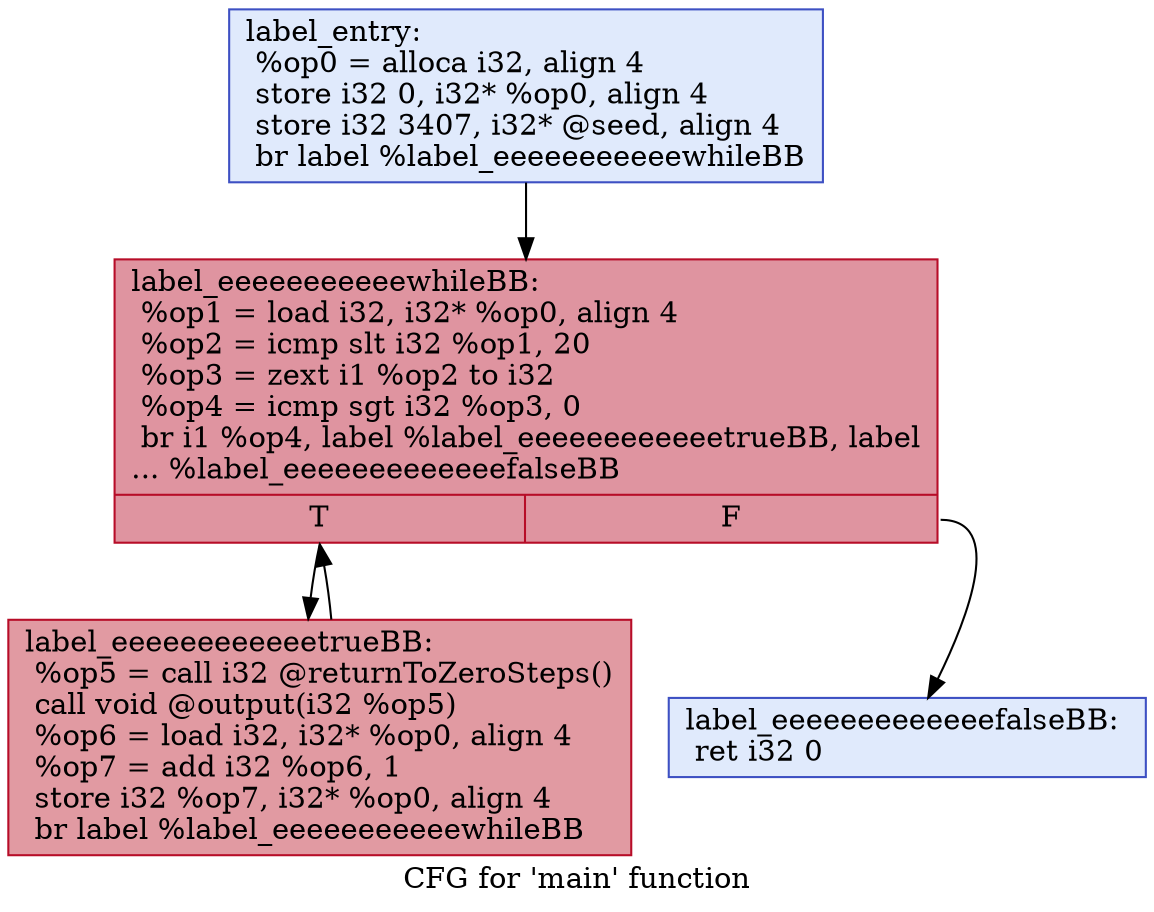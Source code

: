 digraph "CFG for 'main' function" {
	label="CFG for 'main' function";

	Node0x17b7420 [shape=record,color="#3d50c3ff", style=filled, fillcolor="#b9d0f970",label="{label_entry:\l  %op0 = alloca i32, align 4\l  store i32 0, i32* %op0, align 4\l  store i32 3407, i32* @seed, align 4\l  br label %label_eeeeeeeeeeewhileBB\l}"];
	Node0x17b7420 -> Node0x17b7730;
	Node0x17b7730 [shape=record,color="#b70d28ff", style=filled, fillcolor="#b70d2870",label="{label_eeeeeeeeeeewhileBB:                         \l  %op1 = load i32, i32* %op0, align 4\l  %op2 = icmp slt i32 %op1, 20\l  %op3 = zext i1 %op2 to i32\l  %op4 = icmp sgt i32 %op3, 0\l  br i1 %op4, label %label_eeeeeeeeeeeetrueBB, label\l... %label_eeeeeeeeeeeeefalseBB\l|{<s0>T|<s1>F}}"];
	Node0x17b7730:s0 -> Node0x17b7b10;
	Node0x17b7730:s1 -> Node0x17b7ba0;
	Node0x17b7b10 [shape=record,color="#b70d28ff", style=filled, fillcolor="#bb1b2c70",label="{label_eeeeeeeeeeeetrueBB:                         \l  %op5 = call i32 @returnToZeroSteps()\l  call void @output(i32 %op5)\l  %op6 = load i32, i32* %op0, align 4\l  %op7 = add i32 %op6, 1\l  store i32 %op7, i32* %op0, align 4\l  br label %label_eeeeeeeeeeewhileBB\l}"];
	Node0x17b7b10 -> Node0x17b7730;
	Node0x17b7ba0 [shape=record,color="#3d50c3ff", style=filled, fillcolor="#b9d0f970",label="{label_eeeeeeeeeeeeefalseBB:                       \l  ret i32 0\l}"];
}

